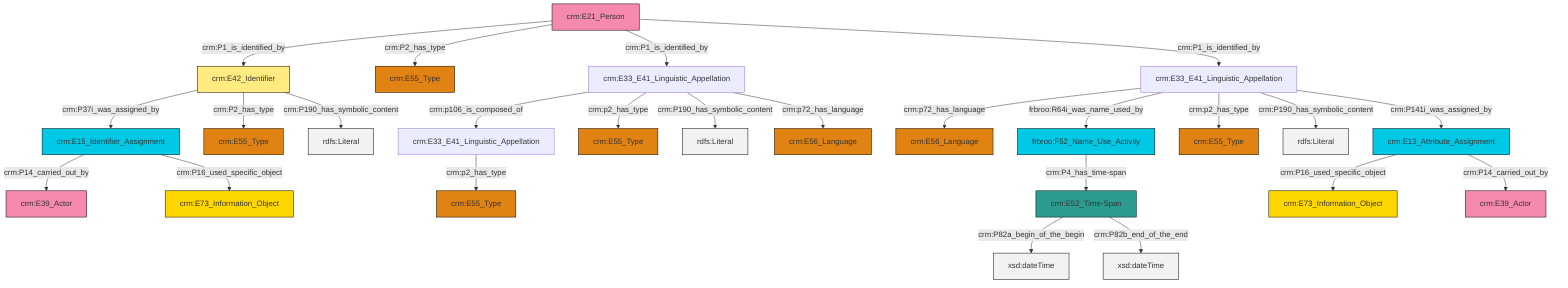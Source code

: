 graph TD
classDef Literal fill:#f2f2f2,stroke:#000000;
classDef CRM_Entity fill:#FFFFFF,stroke:#000000;
classDef Temporal_Entity fill:#00C9E6, stroke:#000000;
classDef Type fill:#E18312, stroke:#000000;
classDef Time-Span fill:#2C9C91, stroke:#000000;
classDef Appellation fill:#FFEB7F, stroke:#000000;
classDef Place fill:#008836, stroke:#000000;
classDef Persistent_Item fill:#B266B2, stroke:#000000;
classDef Conceptual_Object fill:#FFD700, stroke:#000000;
classDef Physical_Thing fill:#D2B48C, stroke:#000000;
classDef Actor fill:#f58aad, stroke:#000000;
classDef PC_Classes fill:#4ce600, stroke:#000000;
classDef Multi fill:#cccccc,stroke:#000000;

2["crm:E15_Identifier_Assignment"]:::Temporal_Entity -->|crm:P14_carried_out_by| 3["crm:E39_Actor"]:::Actor
12["crm:E42_Identifier"]:::Appellation -->|crm:P37i_was_assigned_by| 2["crm:E15_Identifier_Assignment"]:::Temporal_Entity
6["crm:E33_E41_Linguistic_Appellation"]:::Default -->|crm:p72_has_language| 13["crm:E56_Language"]:::Type
14["crm:E21_Person"]:::Actor -->|crm:P1_is_identified_by| 12["crm:E42_Identifier"]:::Appellation
6["crm:E33_E41_Linguistic_Appellation"]:::Default -->|frbroo:R64i_was_name_used_by| 10["frbroo:F52_Name_Use_Activity"]:::Temporal_Entity
22["crm:E52_Time-Span"]:::Time-Span -->|crm:P82a_begin_of_the_begin| 23[xsd:dateTime]:::Literal
24["crm:E13_Attribute_Assignment"]:::Temporal_Entity -->|crm:P16_used_specific_object| 25["crm:E73_Information_Object"]:::Conceptual_Object
8["crm:E33_E41_Linguistic_Appellation"]:::Default -->|crm:p2_has_type| 15["crm:E55_Type"]:::Type
6["crm:E33_E41_Linguistic_Appellation"]:::Default -->|crm:p2_has_type| 17["crm:E55_Type"]:::Type
27["crm:E33_E41_Linguistic_Appellation"]:::Default -->|crm:p106_is_composed_of| 8["crm:E33_E41_Linguistic_Appellation"]:::Default
6["crm:E33_E41_Linguistic_Appellation"]:::Default -->|crm:P190_has_symbolic_content| 31[rdfs:Literal]:::Literal
27["crm:E33_E41_Linguistic_Appellation"]:::Default -->|crm:p2_has_type| 19["crm:E55_Type"]:::Type
12["crm:E42_Identifier"]:::Appellation -->|crm:P2_has_type| 28["crm:E55_Type"]:::Type
6["crm:E33_E41_Linguistic_Appellation"]:::Default -->|crm:P141i_was_assigned_by| 24["crm:E13_Attribute_Assignment"]:::Temporal_Entity
24["crm:E13_Attribute_Assignment"]:::Temporal_Entity -->|crm:P14_carried_out_by| 32["crm:E39_Actor"]:::Actor
10["frbroo:F52_Name_Use_Activity"]:::Temporal_Entity -->|crm:P4_has_time-span| 22["crm:E52_Time-Span"]:::Time-Span
27["crm:E33_E41_Linguistic_Appellation"]:::Default -->|crm:P190_has_symbolic_content| 39[rdfs:Literal]:::Literal
12["crm:E42_Identifier"]:::Appellation -->|crm:P190_has_symbolic_content| 41[rdfs:Literal]:::Literal
27["crm:E33_E41_Linguistic_Appellation"]:::Default -->|crm:p72_has_language| 4["crm:E56_Language"]:::Type
22["crm:E52_Time-Span"]:::Time-Span -->|crm:P82b_end_of_the_end| 42[xsd:dateTime]:::Literal
2["crm:E15_Identifier_Assignment"]:::Temporal_Entity -->|crm:P16_used_specific_object| 0["crm:E73_Information_Object"]:::Conceptual_Object
14["crm:E21_Person"]:::Actor -->|crm:P2_has_type| 43["crm:E55_Type"]:::Type
14["crm:E21_Person"]:::Actor -->|crm:P1_is_identified_by| 27["crm:E33_E41_Linguistic_Appellation"]:::Default
14["crm:E21_Person"]:::Actor -->|crm:P1_is_identified_by| 6["crm:E33_E41_Linguistic_Appellation"]:::Default